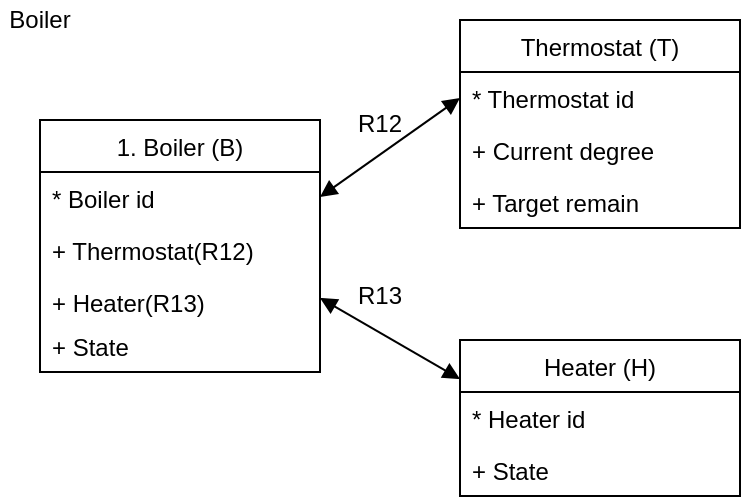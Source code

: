 <mxfile version="13.2.4" type="device"><diagram id="C5RBs43oDa-KdzZeNtuy" name="Page-1"><mxGraphModel dx="946" dy="703" grid="1" gridSize="10" guides="1" tooltips="1" connect="1" arrows="1" fold="1" page="1" pageScale="1" pageWidth="827" pageHeight="1169" math="0" shadow="0"><root><mxCell id="WIyWlLk6GJQsqaUBKTNV-0"/><mxCell id="WIyWlLk6GJQsqaUBKTNV-1" parent="WIyWlLk6GJQsqaUBKTNV-0"/><mxCell id="roIV69sbPC29fuSQMEMH-0" value="Boiler" style="text;html=1;strokeColor=none;fillColor=none;align=center;verticalAlign=middle;whiteSpace=wrap;rounded=0;" parent="WIyWlLk6GJQsqaUBKTNV-1" vertex="1"><mxGeometry x="20" y="20" width="40" height="20" as="geometry"/></mxCell><mxCell id="roIV69sbPC29fuSQMEMH-19" value="" style="endArrow=block;startArrow=block;endFill=1;startFill=1;html=1;exitX=1;exitY=0.5;exitDx=0;exitDy=0;entryX=0;entryY=0.25;entryDx=0;entryDy=0;" parent="WIyWlLk6GJQsqaUBKTNV-1" source="roIV69sbPC29fuSQMEMH-5" target="roIV69sbPC29fuSQMEMH-14" edge="1"><mxGeometry width="160" relative="1" as="geometry"><mxPoint x="230" y="280" as="sourcePoint"/><mxPoint x="390" y="280" as="targetPoint"/></mxGeometry></mxCell><mxCell id="roIV69sbPC29fuSQMEMH-21" value="R12" style="text;html=1;strokeColor=none;fillColor=none;align=center;verticalAlign=middle;whiteSpace=wrap;rounded=0;" parent="WIyWlLk6GJQsqaUBKTNV-1" vertex="1"><mxGeometry x="190" y="72" width="40" height="20" as="geometry"/></mxCell><mxCell id="roIV69sbPC29fuSQMEMH-22" value="R13" style="text;html=1;strokeColor=none;fillColor=none;align=center;verticalAlign=middle;whiteSpace=wrap;rounded=0;" parent="WIyWlLk6GJQsqaUBKTNV-1" vertex="1"><mxGeometry x="190" y="158" width="40" height="20" as="geometry"/></mxCell><mxCell id="roIV69sbPC29fuSQMEMH-1" value="1. Boiler (B)" style="swimlane;fontStyle=0;childLayout=stackLayout;horizontal=1;startSize=26;fillColor=none;horizontalStack=0;resizeParent=1;resizeParentMax=0;resizeLast=0;collapsible=1;marginBottom=0;" parent="WIyWlLk6GJQsqaUBKTNV-1" vertex="1"><mxGeometry x="40" y="80" width="140" height="126" as="geometry"/></mxCell><mxCell id="roIV69sbPC29fuSQMEMH-3" value="* Boiler id" style="text;strokeColor=none;fillColor=none;align=left;verticalAlign=top;spacingLeft=4;spacingRight=4;overflow=hidden;rotatable=0;points=[[0,0.5],[1,0.5]];portConstraint=eastwest;" parent="roIV69sbPC29fuSQMEMH-1" vertex="1"><mxGeometry y="26" width="140" height="26" as="geometry"/></mxCell><mxCell id="roIV69sbPC29fuSQMEMH-12" value="" style="endArrow=block;startArrow=block;endFill=1;startFill=1;html=1;entryX=0;entryY=0.5;entryDx=0;entryDy=0;" parent="roIV69sbPC29fuSQMEMH-1" target="roIV69sbPC29fuSQMEMH-8" edge="1"><mxGeometry width="160" relative="1" as="geometry"><mxPoint x="140" y="38.5" as="sourcePoint"/><mxPoint x="300" y="38.5" as="targetPoint"/></mxGeometry></mxCell><mxCell id="roIV69sbPC29fuSQMEMH-4" value="+ Thermostat(R12)" style="text;strokeColor=none;fillColor=none;align=left;verticalAlign=top;spacingLeft=4;spacingRight=4;overflow=hidden;rotatable=0;points=[[0,0.5],[1,0.5]];portConstraint=eastwest;" parent="roIV69sbPC29fuSQMEMH-1" vertex="1"><mxGeometry y="52" width="140" height="26" as="geometry"/></mxCell><mxCell id="roIV69sbPC29fuSQMEMH-5" value="+ Heater(R13)" style="text;strokeColor=none;fillColor=none;align=left;verticalAlign=top;spacingLeft=4;spacingRight=4;overflow=hidden;rotatable=0;points=[[0,0.5],[1,0.5]];portConstraint=eastwest;" parent="roIV69sbPC29fuSQMEMH-1" vertex="1"><mxGeometry y="78" width="140" height="22" as="geometry"/></mxCell><mxCell id="roIV69sbPC29fuSQMEMH-6" value="+ State" style="text;strokeColor=none;fillColor=none;align=left;verticalAlign=top;spacingLeft=4;spacingRight=4;overflow=hidden;rotatable=0;points=[[0,0.5],[1,0.5]];portConstraint=eastwest;" parent="roIV69sbPC29fuSQMEMH-1" vertex="1"><mxGeometry y="100" width="140" height="26" as="geometry"/></mxCell><mxCell id="roIV69sbPC29fuSQMEMH-14" value="Heater (H)" style="swimlane;fontStyle=0;childLayout=stackLayout;horizontal=1;startSize=26;fillColor=none;horizontalStack=0;resizeParent=1;resizeParentMax=0;resizeLast=0;collapsible=1;marginBottom=0;" parent="WIyWlLk6GJQsqaUBKTNV-1" vertex="1"><mxGeometry x="250" y="190" width="140" height="78" as="geometry"/></mxCell><mxCell id="roIV69sbPC29fuSQMEMH-15" value="* Heater id" style="text;strokeColor=none;fillColor=none;align=left;verticalAlign=top;spacingLeft=4;spacingRight=4;overflow=hidden;rotatable=0;points=[[0,0.5],[1,0.5]];portConstraint=eastwest;" parent="roIV69sbPC29fuSQMEMH-14" vertex="1"><mxGeometry y="26" width="140" height="26" as="geometry"/></mxCell><mxCell id="roIV69sbPC29fuSQMEMH-16" value="+ State" style="text;strokeColor=none;fillColor=none;align=left;verticalAlign=top;spacingLeft=4;spacingRight=4;overflow=hidden;rotatable=0;points=[[0,0.5],[1,0.5]];portConstraint=eastwest;" parent="roIV69sbPC29fuSQMEMH-14" vertex="1"><mxGeometry y="52" width="140" height="26" as="geometry"/></mxCell><mxCell id="roIV69sbPC29fuSQMEMH-7" value="Thermostat (T)" style="swimlane;fontStyle=0;childLayout=stackLayout;horizontal=1;startSize=26;fillColor=none;horizontalStack=0;resizeParent=1;resizeParentMax=0;resizeLast=0;collapsible=1;marginBottom=0;" parent="WIyWlLk6GJQsqaUBKTNV-1" vertex="1"><mxGeometry x="250" y="30" width="140" height="104" as="geometry"/></mxCell><mxCell id="roIV69sbPC29fuSQMEMH-8" value="* Thermostat id" style="text;strokeColor=none;fillColor=none;align=left;verticalAlign=top;spacingLeft=4;spacingRight=4;overflow=hidden;rotatable=0;points=[[0,0.5],[1,0.5]];portConstraint=eastwest;" parent="roIV69sbPC29fuSQMEMH-7" vertex="1"><mxGeometry y="26" width="140" height="26" as="geometry"/></mxCell><mxCell id="roIV69sbPC29fuSQMEMH-9" value="+ Current degree" style="text;strokeColor=none;fillColor=none;align=left;verticalAlign=top;spacingLeft=4;spacingRight=4;overflow=hidden;rotatable=0;points=[[0,0.5],[1,0.5]];portConstraint=eastwest;" parent="roIV69sbPC29fuSQMEMH-7" vertex="1"><mxGeometry y="52" width="140" height="26" as="geometry"/></mxCell><mxCell id="roIV69sbPC29fuSQMEMH-10" value="+ Target remain" style="text;strokeColor=none;fillColor=none;align=left;verticalAlign=top;spacingLeft=4;spacingRight=4;overflow=hidden;rotatable=0;points=[[0,0.5],[1,0.5]];portConstraint=eastwest;" parent="roIV69sbPC29fuSQMEMH-7" vertex="1"><mxGeometry y="78" width="140" height="26" as="geometry"/></mxCell></root></mxGraphModel></diagram></mxfile>